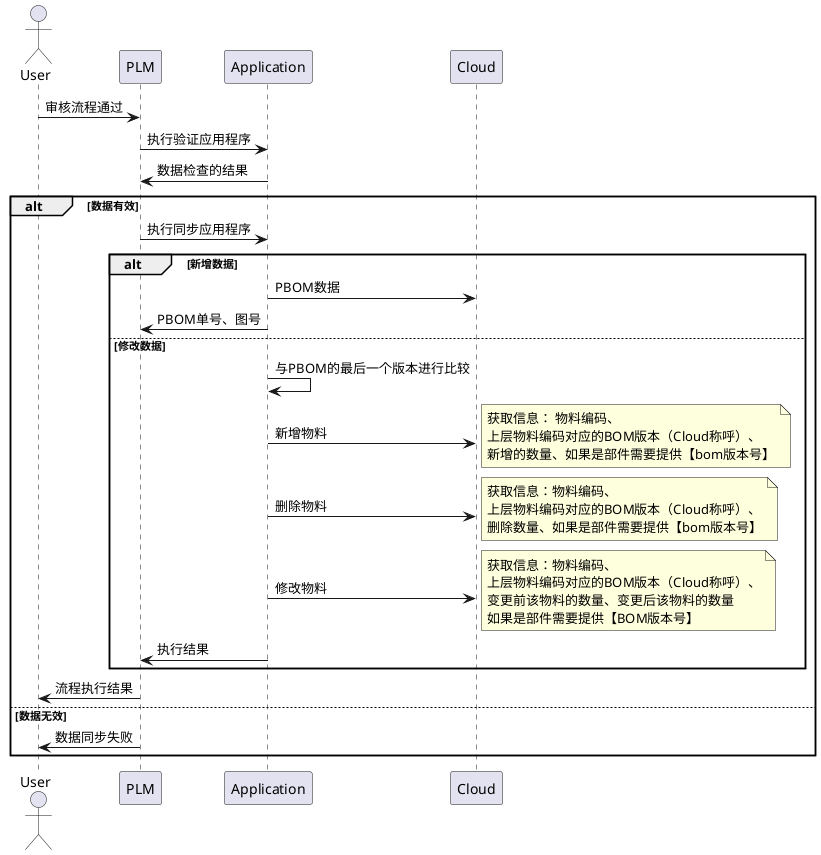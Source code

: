 @startuml 应用程序执行顺序

actor User
User -> PLM: 审核流程通过
PLM -> Application: 执行验证应用程序
Application -> PLM: 数据检查的结果

alt 数据有效

    PLM -> Application: 执行同步应用程序
    alt 新增数据
        Application -> Cloud: PBOM数据
        Application -> PLM: PBOM单号、图号
    else 修改数据

        Application -> Application: 与PBOM的最后一个版本进行比较
        Application -> Cloud: 新增物料
        note right
        获取信息： 物料编码、
        上层物料编码对应的BOM版本（Cloud称呼）、
        新增的数量、如果是部件需要提供【bom版本号】
        end note

        Application -> Cloud: 删除物料
        note right
        获取信息：物料编码、
        上层物料编码对应的BOM版本（Cloud称呼）、
        删除数量、如果是部件需要提供【bom版本号】
        end note

        Application -> Cloud: 修改物料
        note right
        获取信息：物料编码、
        上层物料编码对应的BOM版本（Cloud称呼）、
        变更前该物料的数量、变更后该物料的数量
        如果是部件需要提供【BOM版本号】
        end note

        Application -> PLM : 执行结果
    end
    PLM -> User: 流程执行结果
else 数据无效
    PLM -> User: 数据同步失败
end

@enduml